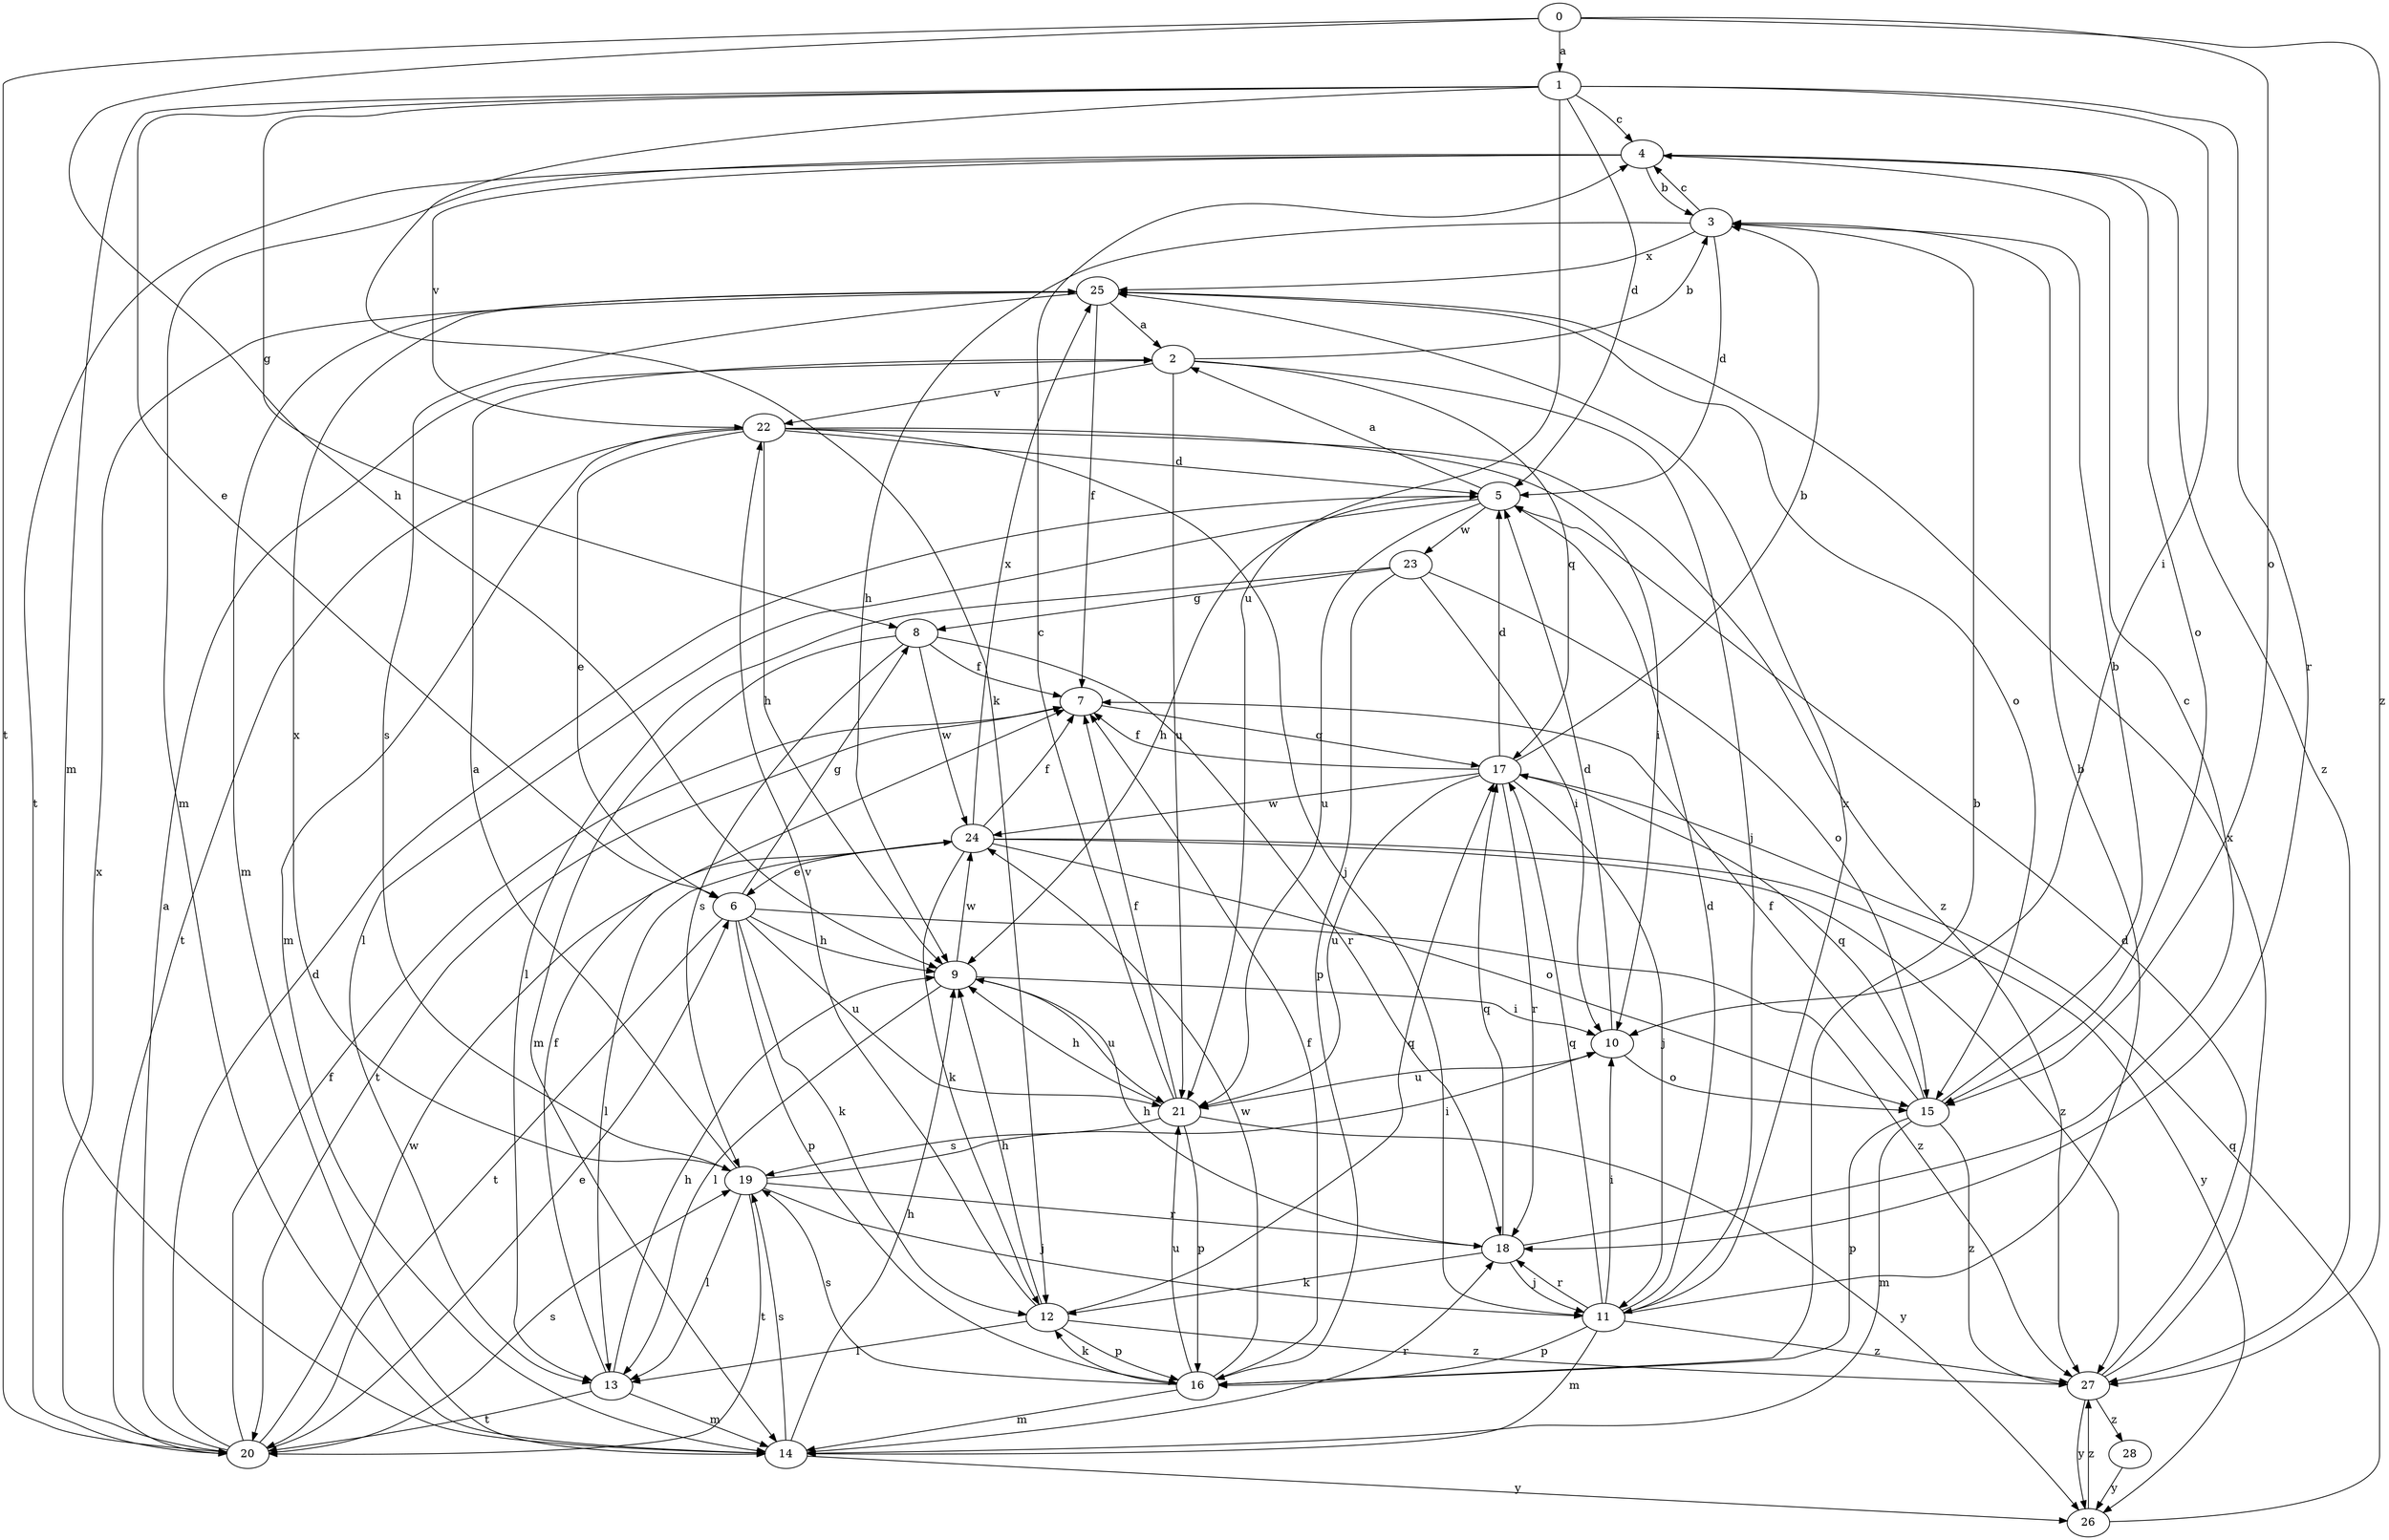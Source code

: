 strict digraph  {
1;
2;
3;
4;
5;
6;
0;
7;
8;
9;
10;
11;
12;
13;
14;
15;
16;
17;
18;
19;
20;
21;
22;
23;
24;
25;
26;
27;
28;
1 -> 4  [label=c];
1 -> 5  [label=d];
1 -> 6  [label=e];
1 -> 8  [label=g];
1 -> 10  [label=i];
1 -> 12  [label=k];
1 -> 14  [label=m];
1 -> 18  [label=r];
1 -> 21  [label=u];
2 -> 3  [label=b];
2 -> 11  [label=j];
2 -> 17  [label=q];
2 -> 21  [label=u];
2 -> 22  [label=v];
3 -> 4  [label=c];
3 -> 5  [label=d];
3 -> 9  [label=h];
3 -> 25  [label=x];
4 -> 3  [label=b];
4 -> 14  [label=m];
4 -> 15  [label=o];
4 -> 20  [label=t];
4 -> 22  [label=v];
4 -> 27  [label=z];
5 -> 2  [label=a];
5 -> 9  [label=h];
5 -> 13  [label=l];
5 -> 21  [label=u];
5 -> 23  [label=w];
6 -> 8  [label=g];
6 -> 9  [label=h];
6 -> 12  [label=k];
6 -> 16  [label=p];
6 -> 20  [label=t];
6 -> 21  [label=u];
6 -> 27  [label=z];
0 -> 1  [label=a];
0 -> 9  [label=h];
0 -> 15  [label=o];
0 -> 20  [label=t];
0 -> 27  [label=z];
7 -> 17  [label=q];
7 -> 20  [label=t];
8 -> 7  [label=f];
8 -> 14  [label=m];
8 -> 18  [label=r];
8 -> 19  [label=s];
8 -> 24  [label=w];
9 -> 10  [label=i];
9 -> 13  [label=l];
9 -> 21  [label=u];
9 -> 24  [label=w];
10 -> 5  [label=d];
10 -> 15  [label=o];
10 -> 21  [label=u];
11 -> 3  [label=b];
11 -> 5  [label=d];
11 -> 10  [label=i];
11 -> 14  [label=m];
11 -> 16  [label=p];
11 -> 17  [label=q];
11 -> 18  [label=r];
11 -> 25  [label=x];
11 -> 27  [label=z];
12 -> 9  [label=h];
12 -> 13  [label=l];
12 -> 16  [label=p];
12 -> 17  [label=q];
12 -> 22  [label=v];
12 -> 27  [label=z];
13 -> 7  [label=f];
13 -> 9  [label=h];
13 -> 14  [label=m];
13 -> 20  [label=t];
14 -> 9  [label=h];
14 -> 18  [label=r];
14 -> 19  [label=s];
14 -> 26  [label=y];
15 -> 3  [label=b];
15 -> 7  [label=f];
15 -> 14  [label=m];
15 -> 16  [label=p];
15 -> 17  [label=q];
15 -> 27  [label=z];
16 -> 3  [label=b];
16 -> 7  [label=f];
16 -> 12  [label=k];
16 -> 14  [label=m];
16 -> 19  [label=s];
16 -> 21  [label=u];
16 -> 24  [label=w];
17 -> 3  [label=b];
17 -> 5  [label=d];
17 -> 7  [label=f];
17 -> 11  [label=j];
17 -> 18  [label=r];
17 -> 21  [label=u];
17 -> 24  [label=w];
18 -> 4  [label=c];
18 -> 9  [label=h];
18 -> 11  [label=j];
18 -> 12  [label=k];
18 -> 17  [label=q];
19 -> 2  [label=a];
19 -> 10  [label=i];
19 -> 11  [label=j];
19 -> 13  [label=l];
19 -> 18  [label=r];
19 -> 20  [label=t];
19 -> 25  [label=x];
20 -> 2  [label=a];
20 -> 5  [label=d];
20 -> 6  [label=e];
20 -> 7  [label=f];
20 -> 19  [label=s];
20 -> 24  [label=w];
20 -> 25  [label=x];
21 -> 4  [label=c];
21 -> 7  [label=f];
21 -> 9  [label=h];
21 -> 16  [label=p];
21 -> 19  [label=s];
21 -> 26  [label=y];
22 -> 5  [label=d];
22 -> 6  [label=e];
22 -> 9  [label=h];
22 -> 10  [label=i];
22 -> 11  [label=j];
22 -> 14  [label=m];
22 -> 20  [label=t];
22 -> 27  [label=z];
23 -> 8  [label=g];
23 -> 10  [label=i];
23 -> 13  [label=l];
23 -> 15  [label=o];
23 -> 16  [label=p];
24 -> 6  [label=e];
24 -> 7  [label=f];
24 -> 12  [label=k];
24 -> 13  [label=l];
24 -> 15  [label=o];
24 -> 25  [label=x];
24 -> 26  [label=y];
24 -> 27  [label=z];
25 -> 2  [label=a];
25 -> 7  [label=f];
25 -> 14  [label=m];
25 -> 15  [label=o];
25 -> 19  [label=s];
26 -> 17  [label=q];
26 -> 27  [label=z];
27 -> 5  [label=d];
27 -> 25  [label=x];
27 -> 26  [label=y];
27 -> 28  [label=z];
28 -> 26  [label=y];
}
